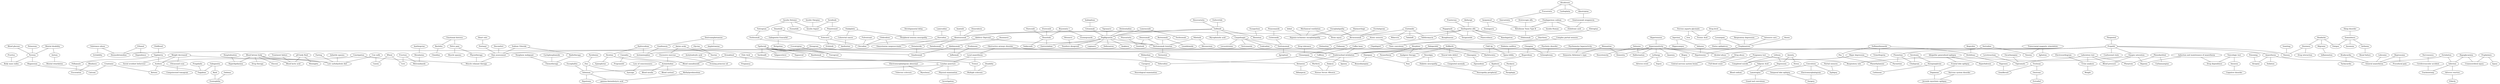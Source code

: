 strict graph layer1 {
	graph [name=layer1];
	node [label="\N"];
	52	[label=Lidocaine,
		level=2,
		src_id=272,
		weight=0.000548875323183776];
	124	[label="General anaesthesia",
		level=1,
		src_id=177267,
		weight=0.0009671511124220577];
	52 -- 124	[level=2,
		weight=134.2];
	1105	[label=Hydrocodone,
		src_id=942,
		weight=0.00029899155468833305];
	223	[label=Nicotine,
		src_id=175,
		weight=0.0003771815512427376];
	1105 -- 223	[level=2,
		weight=111.31];
	65	[label=Acetaminophen,
		level=1,
		src_id=307,
		weight=0.0008974722409844956];
	1105 -- 65	[level=2,
		weight=328.51];
	784	[label="Substance abuse",
		src_id=186527,
		weight=0.0003046060198513425];
	1100	[label=Dexmedetomidine,
		src_id=620,
		weight=0.0003286950542563441];
	784 -- 1100	[level=2,
		weight=100.9];
	154	[label=Irritability,
		level=2,
		src_id=179437,
		weight=0.0005728321185384721];
	784 -- 154	[level=2,
		weight=231.54];
	28	[label=Childhood,
		level=2,
		src_id=173551,
		weight=0.000638041363839049];
	208	[label=Vigabatrin,
		level=2,
		src_id=1064,
		weight=0.0005239705141923199];
	28 -- 208	[level=2,
		weight=80.29];
	482	[label=Sulfamethoxazole,
		src_id=1001,
		weight=0.0004279547550201465];
	1933	[label=Pea,
		src_id=8621,
		weight=0.00013229347194546273];
	482 -- 1933	[level=2,
		weight=122.83];
	179	[label=Diclofenac,
		src_id=573,
		weight=0.00038260557635793566];
	482 -- 179	[level=2,
		weight=195.87];
	275	[label=Trimethoprim,
		level=2,
		src_id=429,
		weight=0.0004705584803366389];
	482 -- 275	[level=2,
		weight=750.25];
	291	[label="Toxicologic test",
		src_id=187231,
		weight=0.0004185311511344459];
	137	[label=Amnesia,
		level=2,
		src_id=170136,
		weight=0.0005425618601027466];
	291 -- 137	[level=2,
		weight=112.0];
	650	[label="Drug dependence",
		src_id=175358,
		weight=0.0003549367911580691];
	291 -- 650	[level=2,
		weight=182.64];
	685	[label=Ixabepilone,
		level=1,
		src_id=4567,
		weight=0.0007320676644013988];
	594	[label=Cetuximab,
		level=1,
		src_id=2,
		weight=0.0009217109554026744];
	685 -- 594	[level=1,
		weight=429.14];
	815	[label="Atonic seizures",
		src_id=171063,
		weight=0.0003334466931325102];
	190	[label=Clobazam,
		src_id=339,
		weight=0.0003773749055737812];
	815 -- 190	[level=2,
		weight=143.71];
	167	[label="Tonic convulsion",
		level=2,
		src_id=187142,
		weight=0.000467747021261856];
	815 -- 167	[level=2,
		weight=166.76];
	938	[label=Alicaforsen,
		src_id=5493,
		weight=0.0003877021185566606];
	960	[label=Almotriptan,
		src_id=904,
		weight=0.000420255853051186];
	938 -- 960	[level=2,
		weight=300.7];
	1007	[label=Carboplatin,
		level=2,
		src_id=944,
		weight=0.00044042809355153927];
	938 -- 1007	[level=2,
		weight=200.8];
	1071	[label=Pravastatin,
		src_id=166,
		weight=0.0003518216470347438];
	938 -- 1071	[level=2,
		weight=112.0];
	12	[label=Levetiracetam,
		level=2,
		src_id=1186,
		weight=0.000597060773939658];
	42	[label=Topiramate,
		level=2,
		src_id=264,
		weight=0.000565417588978987];
	12 -- 42	[level=2,
		weight=109.43];
	213	[label="Blood glucose",
		level=2,
		src_id=172153,
		weight=0.0004766401516295269];
	36	[label=Pyrexia,
		level=1,
		src_id=184658,
		weight=0.0012168597746504836];
	213 -- 36	[level=2,
		weight=167.5];
	16	[label=Phenobarbital,
		level=1,
		src_id=1158,
		weight=0.0007926003118923781];
	4	[label=Carbamazepine,
		level=1,
		src_id=551,
		weight=0.0011025903729030447];
	16 -- 4	[level=1,
		weight=122.22];
	6	[label=Phenytoin,
		level=1,
		src_id=243,
		weight=0.0009228154423951928];
	16 -- 6	[level=1,
		weight=158.11];
	983	[label="Gemtuzumab ozogamicin",
		src_id=55,
		weight=0.0004152097797759876];
	960 -- 983	[level=2,
		weight=364.27];
	2457	[label="Pregnancy test",
		src_id=184020,
		weight=0.0003314161063469755];
	985	[label="Full blood count",
		src_id=176934,
		weight=0.00035397171026120485];
	2457 -- 985	[level=2,
		weight=154.69];
	462	[label="Respiratory rate",
		level=2,
		src_id=185143,
		weight=0.00048193022887532694];
	2457 -- 462	[level=1,
		weight=154.69];
	242	[label="Completed suicide",
		level=2,
		src_id=174010,
		weight=0.0004416000046459869];
	2457 -- 242	[level=1,
		weight=143.71];
	80	[label=Lithium,
		level=2,
		src_id=1316,
		weight=0.0005186561225252553];
	18	[label=Depression,
		level=1,
		src_id=175023,
		weight=0.0007207416873454991];
	80 -- 18	[level=1,
		weight=117.32];
	80 -- 242	[level=1,
		weight=132.45];
	1477	[label="Obstructive airways disorder",
		src_id=181997,
		weight=0.00031354362424165924];
	309	[label="Local anaesthesia",
		level=2,
		src_id=180103,
		weight=0.000486713329612746];
	1477 -- 309	[level=1,
		weight=200.8];
	144	[label="Endotracheal intubation",
		level=1,
		src_id=175952,
		weight=0.0010128806153906697];
	1477 -- 144	[level=1,
		weight=167.5];
	55	[label=Potassium,
		level=2,
		src_id=1306,
		weight=0.00044044397818738016];
	55 -- 36	[level=2,
		weight=134.2];
	662	[label=Delusion,
		src_id=174957,
		weight=0.0002514732087505899];
	108	[label=Neurotoxicity,
		level=2,
		src_id=181782,
		weight=0.00048394804250433994];
	662 -- 108	[level=2,
		weight=100.9];
	194	[label=Hallucination,
		src_id=177734,
		weight=0.00043250157107098896];
	662 -- 194	[level=2,
		weight=108.52];
	46	[label=Hypertension,
		level=2,
		src_id=178519,
		weight=0.0006130329413189458];
	107	[label=Hypersensitivity,
		level=1,
		src_id=178510,
		weight=0.0009967204508806158];
	46 -- 107	[level=2,
		weight=167.5];
	182	[label=Thiopental,
		level=2,
		src_id=586,
		weight=0.00043492038333400754];
	160	[label=Propofol,
		level=1,
		src_id=804,
		weight=0.0008170600758948898];
	182 -- 160	[level=2,
		weight=102.48];
	914	[label=Dasatinib,
		level=2,
		src_id=1238,
		weight=0.0004454393275516194];
	1053	[label="Gabapentin Enacarbil",
		src_id=7831,
		weight=0.0004233902614641701];
	914 -- 1053	[level=2,
		weight=334.0];
	671	[label=Entecavir,
		level=1,
		src_id=431,
		weight=0.0009264551635301999];
	914 -- 671	[level=2,
		weight=545.91];
	1563	[label="Cleft lip",
		src_id=173778,
		weight=0.0002944628229632215];
	1498	[label="Spina bifida",
		src_id=186194,
		weight=0.00028060164833181104];
	1563 -- 1498	[level=2,
		weight=169.15];
	152	[label=Barbiturates,
		level=2,
		src_id=171262,
		weight=0.0004715154954309534];
	1563 -- 152	[level=2,
		weight=158.74];
	2386	[label=Phenethylamine,
		src_id=4077,
		weight=0.00012358378062606878];
	1933 -- 2386	[level=2,
		weight=174.74];
	173	[label=Epinephrine,
		level=2,
		src_id=654,
		weight=0.0004734993528314376];
	223 -- 173	[level=2,
		weight=99.61];
	187	[label=Acetylcholine,
		src_id=2951,
		weight=0.0004215761520479252];
	223 -- 187	[level=2,
		weight=187.14];
	533	[label=Enfuvirtide,
		level=1,
		src_id=102,
		weight=0.000991389289108246];
	343	[label=Gefitinib,
		level=1,
		src_id=308,
		weight=0.0011314963743790413];
	533 -- 343	[level=1,
		weight=526.79];
	77	[label="Heart rate",
		level=1,
		src_id=177799,
		weight=0.0007572151782260456];
	121	[label=Fentanyl,
		level=2,
		src_id=799,
		weight=0.0006651732970651403];
	77 -- 121	[level=1,
		weight=106.16];
	33	[label=Headache,
		level=1,
		src_id=177790,
		weight=0.00077696988333892];
	92	[label=Dizziness,
		level=1,
		src_id=175317,
		weight=0.0008378243477145591];
	33 -- 92	[level=1,
		weight=207.69];
	114	[label=Fatigue,
		level=2,
		src_id=176597,
		weight=0.0006791365627773052];
	33 -- 114	[level=2,
		weight=122.09];
	111	[label=Migraine,
		level=2,
		src_id=180996,
		weight=0.0004977216535274074];
	33 -- 111	[level=1,
		weight=120.22];
	793	[label="Blood ketone body",
		level=1,
		src_id=172233,
		weight=0.0008226966849958868];
	57	[label=Glucose,
		level=1,
		src_id=8280,
		weight=0.0007623263842260009];
	793 -- 57	[level=1,
		weight=105.47];
	843	[label=Hyperlipidaemia,
		src_id=178479,
		weight=0.0002831866658127375];
	793 -- 843	[level=2,
		weight=91.82];
	265	[label="Blood lactic acid",
		level=2,
		src_id=172243,
		weight=0.000553327360435848];
	793 -- 265	[level=2,
		weight=118.53];
	3686	[label="Low carbohydrate diet",
		src_id=180136,
		weight=0.0002592517941036785];
	793 -- 3686	[level=1,
		weight=282.77];
	94	[label="Drug therapy",
		level=2,
		src_id=175405,
		weight=0.0006109787377737952];
	793 -- 94	[level=2,
		weight=116.27];
	707	[label="Treatment failure",
		level=2,
		src_id=187369,
		weight=0.0005406501452833895];
	707 -- 265	[level=2,
		weight=125.88];
	2200	[label=Stillbirth,
		src_id=186413,
		weight=0.00030533711080161493];
	97	[label="Analgesic therapy",
		level=1,
		src_id=170274,
		weight=0.0008028809601891186];
	2200 -- 97	[level=2,
		weight=146.69];
	1001	[label="Neural tube defect",
		src_id=181701,
		weight=0.00036183066490278766];
	2200 -- 1001	[level=2,
		weight=265.44];
	2200 -- 152	[level=2,
		weight=265.44];
	548	[label="Drug abuse",
		level=2,
		src_id=175347,
		weight=0.00046292407105903217];
	548 -- 985	[level=2,
		weight=154.69];
	665	[label="Central nervous system lesion",
		src_id=173311,
		weight=0.00020536683086394902];
	548 -- 665	[level=2,
		weight=100.9];
	690	[label=Dextroamphetamine,
		src_id=1510,
		weight=0.00032980397010868423];
	2046	[label=Guaifenesin,
		src_id=860,
		weight=0.00019027313299039268];
	690 -- 2046	[level=2,
		weight=147.85];
	288	[label=Amphetamine,
		level=2,
		src_id=173,
		weight=0.0004581386490473747];
	690 -- 288	[level=2,
		weight=813.44];
	961	[label="Zoledronic acid",
		level=2,
		src_id=388,
		weight=0.0004642584839397254];
	983 -- 961	[level=2,
		weight=364.27];
	491	[label=Azathioprine,
		level=2,
		src_id=979,
		weight=0.0004447371998732096];
	4244	[label=Mesalazine,
		src_id=235,
		weight=0.00014213910706929058];
	491 -- 4244	[level=2,
		weight=116.27];
	1480	[label=Triclosan,
		src_id=7593,
		weight=0.00023963090976026716];
	1907	[label=Oestrone,
		src_id=182187,
		weight=0.0002046776295663519];
	1480 -- 1907	[level=2,
		weight=120.35];
	853	[label=Gemfibrozil,
		src_id=1225,
		weight=0.0002795465596955766];
	1480 -- 853	[level=2,
		weight=126.8];
	424	[label=Discomfort,
		level=2,
		src_id=175264,
		weight=0.0005578922595296999];
	1506	[label="Pain assessment",
		src_id=182631,
		weight=0.0003850115046503282];
	424 -- 1506	[level=2,
		weight=215.07];
	560	[label=Pegfilgrastim,
		level=1,
		src_id=19,
		weight=0.0010096155476091318];
	594 -- 560	[level=1,
		weight=471.12];
	990	[label=Tipranavir,
		level=2,
		src_id=918,
		weight=0.0005270673719664609];
	990 -- 560	[level=2,
		weight=438.06];
	666	[label="Insulin Detemir",
		level=1,
		src_id=1281,
		weight=0.0007328184297236786];
	591	[label=Tiotropium,
		level=1,
		src_id=1352,
		weight=0.0008634697952427359];
	666 -- 591	[level=1,
		weight=429.14];
	740	[label=Exenatide,
		level=2,
		src_id=1259,
		weight=0.0006624641365526804];
	666 -- 740	[level=2,
		weight=385.23];
	871	[label="Insulin Aspart",
		src_id=1280,
		weight=0.0003730864543005049];
	666 -- 871	[level=1,
		weight=500.5];
	896	[label="Transcranial magnetic stimulation",
		src_id=187294,
		weight=0.00024897506411926477];
	397	[label=Tension,
		src_id=186772,
		weight=0.00031651681267921025];
	896 -- 397	[level=1,
		weight=100.9];
	29	[label=Agitation,
		level=1,
		src_id=169902,
		weight=0.0007453077401135728];
	896 -- 29	[level=1,
		weight=267.4];
	120	[label="Cognitive disorder",
		level=2,
		src_id=173888,
		weight=0.000569301324979036];
	137 -- 120	[level=2,
		weight=112.0];
	391	[label=Ezetimibe,
		level=1,
		src_id=959,
		weight=0.0010894612491933154];
	350	[label=Tadalafil,
		level=1,
		src_id=806,
		weight=0.0009418586561948928];
	391 -- 350	[level=1,
		weight=462.08];
	523	[label=Ribavirin,
		level=2,
		src_id=797,
		weight=0.0005647220216993701];
	391 -- 523	[level=2,
		weight=219.53];
	608	[label=Telithromycin,
		level=1,
		src_id=962,
		weight=0.0008932092135476258];
	391 -- 608	[level=1,
		weight=500.5];
	377	[label=Bevacizumab,
		level=1,
		src_id=105,
		weight=0.0008618132379693541];
	391 -- 377	[level=1,
		weight=367.3];
	53	[label="Sodium Chloride",
		level=1,
		src_id=8096,
		weight=0.0008494465568845872];
	421	[label=Radiotherapy,
		src_id=184752,
		weight=0.00032902367665876495];
	53 -- 421	[level=1,
		weight=154.69];
	53 -- 1506	[level=1,
		weight=200.8];
	551	[label=Memantine,
		src_id=1028,
		weight=0.0002742208504280648];
	140	[label=Dementia,
		level=2,
		src_id=174971,
		weight=0.0006017855023373561];
	551 -- 140	[level=2,
		weight=106.16];
	336	[label="Dementia Alzheimer's type",
		src_id=174972,
		weight=0.00032331202297665077];
	551 -- 336	[level=2,
		weight=158.74];
	61	[label=Clonazepam,
		level=2,
		src_id=1052,
		weight=0.000556385863447892];
	190 -- 61	[level=2,
		weight=200.8];
	2507	[label=Doxapram,
		src_id=548,
		weight=0.00014533314480856657];
	2507 -- 144	[level=1,
		weight=200.8];
	2507 -- 65	[level=1,
		weight=134.2];
	209	[label="Laboratory test",
		level=2,
		src_id=179654,
		weight=0.0005217621393613566];
	909	[label="Urine analysis",
		src_id=187884,
		weight=0.0003743630344061708];
	209 -- 909	[level=1,
		weight=334.0];
	44	[label="Blood pressure",
		level=1,
		src_id=172305,
		weight=0.0009486490153014943];
	209 -- 44	[level=1,
		weight=125.88];
	209 -- 6	[level=1,
		weight=121.57];
	209 -- 42	[level=2,
		weight=116.83];
	427	[label=Constipation,
		level=2,
		src_id=174340,
		weight=0.0005014284555463587];
	305	[label=Acidosis,
		level=2,
		src_id=169637,
		weight=0.0004996145206638148];
	427 -- 305	[level=1,
		weight=200.8];
	409	[label="Muscle relaxant therapy",
		level=2,
		src_id=181266,
		weight=0.00044122522325660104];
	427 -- 409	[level=1,
		weight=182.64];
	558	[label=Tipifarnib,
		level=1,
		src_id=4671,
		weight=0.0009152018166876008];
	1962	[label=Basiliximab,
		src_id=72,
		weight=0.00017306190474425666];
	558 -- 1962	[level=1,
		weight=167.5];
	524	[label=Vardenafil,
		level=1,
		src_id=848,
		weight=0.0008372496739552117];
	558 -- 524	[level=1,
		weight=400.6];
	802	[label=Valganciclovir,
		level=2,
		src_id=1542,
		weight=0.0005044725572408322];
	558 -- 802	[level=2,
		weight=357.79];
	536	[label=Tegaserod,
		level=1,
		src_id=1063,
		weight=0.0009188385774880433];
	558 -- 536	[level=1,
		weight=353.59];
	927	[label=Travoprost,
		src_id=278,
		weight=0.0003591580525941164];
	558 -- 927	[level=2,
		weight=308.38];
	400	[label=Omalizumab,
		level=1,
		src_id=42,
		weight=0.0010370674450034133];
	558 -- 400	[level=1,
		weight=445.0];
	146	[label=Hypoglycaemia,
		level=2,
		src_id=178590,
		weight=0.00047725257561421726];
	38	[label=Infection,
		level=1,
		src_id=178954,
		weight=0.0011114771911690483];
	146 -- 38	[level=1,
		weight=118.53];
	252	[label="Craniocerebral injury",
		level=2,
		src_id=174523,
		weight=0.0004549600206607043];
	146 -- 252	[level=1,
		weight=118.53];
	5	[label=Nervousness,
		level=1,
		src_id=181699,
		weight=0.001063418332594722];
	54	[label="Cerebrovascular accident",
		level=1,
		src_id=173414,
		weight=0.0008996750643322995];
	5 -- 54	[level=1,
		weight=100.9];
	35	[label=Infant,
		level=2,
		src_id=178934,
		weight=0.0006783803557672175];
	474	[label="Hypoxic-ischaemic encephalopathy",
		src_id=178679,
		weight=0.0003528820967427824];
	35 -- 474	[level=2,
		weight=134.2];
	775	[label=Pitavastatin,
		level=1,
		src_id=7821,
		weight=0.0007221392979997045];
	769	[label=Sunitinib,
		level=2,
		src_id=1251,
		weight=0.0006687923407330301];
	775 -- 769	[level=1,
		weight=375.63];
	26	[label="Induction and maintenance of anaesthesia",
		level=1,
		src_id=178930,
		weight=0.0007992499684150461];
	26 -- 650	[level=2,
		weight=120.88];
	86	[label=Hypoxia,
		level=1,
		src_id=178678,
		weight=0.0007406286929741318];
	26 -- 86	[level=1,
		weight=116.27];
	75	[label=Serotonin,
		level=2,
		src_id=7810,
		weight=0.000568325721110334];
	155	[label=Norepinephrine,
		src_id=358,
		weight=0.00034593418850777845];
	75 -- 155	[level=2,
		weight=126.99];
	272	[label=Citalopram,
		src_id=206,
		weight=0.0003965462598691555];
	75 -- 272	[level=2,
		weight=200.8];
	699	[label=Rotigotine,
		level=2,
		src_id=4938,
		weight=0.000597928344451468];
	1053 -- 699	[level=2,
		weight=334.0];
	507	[label=Rosuvastatin,
		level=1,
		src_id=1082,
		weight=0.0007777704093352201];
	507 -- 343	[level=1,
		weight=408.0];
	220	[label="Folic Acid",
		src_id=150,
		weight=0.00035701437243077454];
	34	[label=Pregnancy,
		level=1,
		src_id=184014,
		weight=0.0007315656085678425];
	220 -- 34	[level=1,
		weight=152.04];
	279	[label="Lumbar puncture",
		level=1,
		src_id=180161,
		weight=0.0007393338383226371];
	220 -- 279	[level=1,
		weight=91.82];
	197	[label="Amino acids",
		level=2,
		src_id=8309,
		weight=0.00047212821584172307];
	786	[label=Taurine,
		src_id=1860,
		weight=0.00020605746964187416];
	197 -- 786	[level=2,
		weight=107.72];
	4796	[label="Excessive exercise",
		src_id=176247,
		weight=0.00017008852659578086];
	197 -- 4796	[level=2,
		weight=275.24];
	285	[label="Ferrous asparto glycinate",
		src_id=9108,
		weight=0.0004171083997695275];
	1301	[label="Formic Acid",
		src_id=1847,
		weight=0.0002575631460449522];
	285 -- 1301	[level=2,
		weight=141.39];
	256	[label=Iron,
		level=2,
		src_id=1525,
		weight=0.00045339258004617456];
	285 -- 256	[level=2,
		weight=813.32];
	7	[label="Valproic Acid",
		level=1,
		src_id=304,
		weight=0.0007739591523247016];
	8	[label="Blood sodium",
		level=1,
		src_id=172362,
		weight=0.0008013732933421005];
	7 -- 8	[level=1,
		weight=155.81];
	13	[label=Lamotrigine,
		level=1,
		src_id=542,
		weight=0.0007095421251739463];
	7 -- 13	[level=1,
		weight=172.8];
	1229	[label=Pegaptanib,
		src_id=4617,
		weight=0.00026913066621054357];
	686	[label=Rosiglitazone,
		level=2,
		src_id=401,
		weight=0.0004559092910745268];
	1229 -- 686	[level=2,
		weight=143.71];
	859	[label=Teriparatide,
		level=2,
		src_id=5535,
		weight=0.00049316584108434];
	1229 -- 859	[level=2,
		weight=273.45];
	11	[label=Injection,
		level=1,
		src_id=179084,
		weight=0.00084967634771643];
	32	[label=Infusion,
		level=1,
		src_id=179021,
		weight=0.00076665201775738];
	11 -- 32	[level=1,
		weight=96.14];
	49	[label=Hippocampus,
		level=2,
		src_id=240385,
		weight=0.0005050696436241525];
	11 -- 49	[level=2,
		weight=91.4];
	742	[label=Sorafenib,
		level=2,
		src_id=387,
		weight=0.0006501129226921785];
	578	[label=Pemetrexed,
		level=1,
		src_id=629,
		weight=0.000963450236129244];
	742 -- 578	[level=1,
		weight=500.5];
	742 -- 871	[level=1,
		weight=500.5];
	207	[label=Cannabis,
		src_id=240914,
		weight=0.00042739963934539186];
	724	[label="Blood cannabinoids",
		src_id=172004,
		weight=0.00019684214723228018];
	207 -- 724	[level=2,
		weight=154.69];
	110	[label=Propranolol,
		level=2,
		src_id=558,
		weight=0.0004582509152557441];
	207 -- 110	[level=2,
		weight=77.85];
	225	[label=Anaemia,
		level=2,
		src_id=170190,
		weight=0.0005127355462544999];
	107 -- 225	[level=2,
		weight=100.9];
	204	[label=Lethargy,
		level=2,
		src_id=179887,
		weight=0.0005244063670657153];
	107 -- 204	[level=2,
		weight=143.71];
	107 -- 194	[level=2,
		weight=167.5];
	107 -- 144	[level=1,
		weight=177.29];
	107 -- 140	[level=2,
		weight=143.71];
	635	[label="Alcohol abuse",
		src_id=169954,
		weight=0.00029037030871630114];
	107 -- 635	[level=1,
		weight=182.64];
	104	[label=Hypotension,
		level=1,
		src_id=178653,
		weight=0.0009218299186665735];
	107 -- 104	[level=1,
		weight=223.0];
	689	[label=Caspofungin,
		level=1,
		src_id=507,
		weight=0.0008793276447376148];
	343 -- 689	[level=1,
		weight=526.79];
	343 -- 560	[level=1,
		weight=600.4];
	606	[label="Mycophenolic acid",
		level=2,
		src_id=1010,
		weight=0.0005090547884202342];
	343 -- 606	[level=2,
		weight=188.31];
	373	[label=Bosentan,
		level=1,
		src_id=546,
		weight=0.0009643685767219644];
	343 -- 373	[level=1,
		weight=480.52];
	322	[label=Alemtuzumab,
		level=1,
		src_id=82,
		weight=0.0011133451830804997];
	343 -- 322	[level=1,
		weight=520.48];
	356	[label=Felbamate,
		src_id=935,
		weight=0.0002835398860694553];
	208 -- 356	[level=2,
		weight=127.27];
	208 -- 305	[level=2,
		weight=273.45];
	160 -- 1100	[level=1,
		weight=286.43];
	60	[label="Confusional state",
		level=2,
		src_id=174071,
		weight=0.0006118387185249944];
	160 -- 60	[level=2,
		weight=143.71];
	39	[label=Anaesthesia,
		level=1,
		src_id=170206,
		weight=0.0010249555278411748];
	160 -- 39	[level=1,
		weight=250.75];
	417	[label="Oxygen saturation",
		level=2,
		src_id=182603,
		weight=0.0006988962305931469];
	160 -- 417	[level=1,
		weight=211.32];
	160 -- 635	[level=1,
		weight=167.5];
	68	[label=Nausea,
		level=1,
		src_id=181546,
		weight=0.0009960979336730263];
	160 -- 68	[level=1,
		weight=200.8];
	160 -- 1506	[level=1,
		weight=200.8];
	1046	[label=Tolterodine,
		level=2,
		src_id=1021,
		weight=0.0004405764178397217];
	1962 -- 1046	[level=1,
		weight=167.5];
	43	[label=Morphine,
		level=2,
		src_id=286,
		weight=0.0006072009929645246];
	43 -- 97	[level=1,
		weight=138.79];
	297	[label=Paraesthesia,
		level=2,
		src_id=182787,
		weight=0.00046813965381536563];
	43 -- 297	[level=2,
		weight=100.9];
	43 -- 144	[level=1,
		weight=231.54];
	244	[label="Mental disability",
		src_id=180779,
		weight=0.00032199796646360926];
	244 -- 36	[level=2,
		weight=167.5];
	249	[label=Autism,
		src_id=171128,
		weight=0.0003764173734919693];
	244 -- 249	[level=2,
		weight=97.3];
	118	[label=Electrocardiogram,
		level=2,
		src_id=175655,
		weight=0.0005604947905638286];
	118 -- 909	[level=2,
		weight=110.27];
	89	[label="Drug tolerance",
		level=2,
		src_id=175408,
		weight=0.0004826281228745327];
	89 -- 61	[level=2,
		weight=79.87];
	1	[label=Convulsion,
		level=1,
		src_id=174366,
		weight=0.00211179083454676];
	9	[label=Electroencephalogram,
		level=1,
		src_id=175720,
		weight=0.0007865135875333406];
	1 -- 9	[level=1,
		weight=186.53];
	1 -- 13	[level=1,
		weight=101.67];
	2	[label=Epilepsy,
		level=1,
		src_id=176107,
		weight=0.001528686244170398];
	1 -- 2	[level=1,
		weight=396.74];
	628	[label=Clofarabine,
		level=2,
		src_id=618,
		weight=0.0006401313800140873];
	868	[label=Clevudine,
		level=2,
		src_id=5745,
		weight=0.0004684863162820275];
	628 -- 868	[level=2,
		weight=500.5];
	824	[label="Omacetaxine mepesuccinate",
		level=2,
		src_id=4587,
		weight=0.00047214871354387414];
	628 -- 824	[level=2,
		weight=364.27];
	696	[label="Adefovir Dipivoxil",
		level=1,
		src_id=704,
		weight=0.000734801345815369];
	760	[label="Ibritumomab tiuxetan",
		level=2,
		src_id=75,
		weight=0.0006142940177688593];
	696 -- 760	[level=1,
		weight=545.91];
	696 -- 868	[level=1,
		weight=600.4];
	228	[label=Pyridoxine,
		level=2,
		src_id=156,
		weight=0.00047449958277443637];
	447	[label=Zinc,
		level=2,
		src_id=1526,
		weight=0.0005178390517036677];
	228 -- 447	[level=2,
		weight=300.7];
	203	[label=Bradycardia,
		level=2,
		src_id=172587,
		weight=0.0004630788168269922];
	156	[label=Tachycardia,
		level=2,
		src_id=186706,
		weight=0.0004894802209405155];
	203 -- 156	[level=2,
		weight=120.35];
	203 -- 124	[level=2,
		weight=134.2];
	365	[label="Sleep disorder",
		level=2,
		src_id=186000,
		weight=0.00046035589933449757];
	69	[label=Somnolence,
		level=2,
		src_id=186129,
		weight=0.0006961227649479011];
	365 -- 69	[level=2,
		weight=229.34];
	178	[label=Biopsy,
		level=2,
		src_id=171540,
		weight=0.0004391464647934351];
	178 -- 665	[level=2,
		weight=96.14];
	10	[label=Surgery,
		level=1,
		src_id=186589,
		weight=0.0008322721648341127];
	9 -- 10	[level=1,
		weight=129.61];
	621	[label=Dronabinol,
		src_id=459,
		weight=0.00023810329782808604];
	621 -- 724	[level=2,
		weight=159.48];
	83	[label=Tremor,
		level=2,
		src_id=187373,
		weight=0.0005232983026399033];
	621 -- 83	[level=2,
		weight=91.82];
	587	[label=Lumiracoxib,
		level=1,
		src_id=1266,
		weight=0.000760448692830453];
	587 -- 560	[level=1,
		weight=381.57];
	753	[label=Tocilizumab,
		level=2,
		src_id=5528,
		weight=0.0006154134167625618];
	587 -- 753	[level=2,
		weight=318.86];
	271	[label=Imatinib,
		level=1,
		src_id=606,
		weight=0.0008930823862417737];
	271 -- 322	[level=1,
		weight=460.0];
	880	[label=Extubation,
		src_id=176387,
		weight=0.0003755054909305661];
	880 -- 38	[level=1,
		weight=177.29];
	880 -- 124	[level=1,
		weight=231.54];
	20	[label="Drug interaction",
		level=2,
		src_id=175376,
		weight=0.0006686427259261594];
	92 -- 20	[level=2,
		weight=64.77];
	92 -- 68	[level=1,
		weight=132.97];
	19	[label=Weight,
		level=1,
		src_id=188818,
		weight=0.0007626919060479001];
	909 -- 19	[level=1,
		weight=122.09];
	139	[label=Paralysis,
		level=2,
		src_id=182799,
		weight=0.0004342490738542735];
	1865	[label=Paraplegia,
		src_id=182836,
		weight=0.00020479801273065403];
	139 -- 1865	[level=2,
		weight=79.05];
	255	[label=Creatinine,
		level=2,
		src_id=9515,
		weight=0.00048359857990210226];
	23	[label=Calcium,
		level=1,
		src_id=1327,
		weight=0.0008071596430475295];
	255 -- 23	[level=1,
		weight=158.74];
	953	[label=Ketosis,
		level=1,
		src_id=179595,
		weight=0.0007408159079028841];
	255 -- 953	[level=1,
		weight=143.71];
	67	[label="pH body fluid",
		level=2,
		src_id=183313,
		weight=0.0005769862345314458];
	67 -- 265	[level=2,
		weight=134.2];
	216	[label=Meningitis,
		level=2,
		src_id=180708,
		weight=0.00043706533375452];
	67 -- 216	[level=2,
		weight=100.9];
	88	[label=Hospitalisation,
		level=2,
		src_id=178311,
		weight=0.0006161465792808348];
	88 -- 843	[level=2,
		weight=84.25];
	641	[label=Parecoxib,
		level=2,
		src_id=7436,
		weight=0.0007061879347498239];
	597	[label=Nesiritide,
		level=1,
		src_id=4621,
		weight=0.0009444605474357639];
	641 -- 597	[level=2,
		weight=375.63];
	14	[label=Pain,
		level=1,
		src_id=182630,
		weight=0.0010222469427316261];
	97 -- 14	[level=1,
		weight=213.25];
	1086	[label=Denosumab,
		src_id=5719,
		weight=0.0003207043248779182];
	1086 -- 769	[level=1,
		weight=385.23];
	1086 -- 760	[level=1,
		weight=400.6];
	61 -- 1046	[level=1,
		weight=143.71];
	37	[label=Benzodiazepine,
		level=2,
		src_id=10185,
		weight=0.0007014856749394889];
	61 -- 37	[level=1,
		weight=162.13];
	109	[label="Acetylsalicylic acid",
		level=2,
		src_id=931,
		weight=0.0005543455074504117];
	3230	[label="Evening primrose oil",
		src_id=9213,
		weight=0.0002313898472974006];
	109 -- 3230	[level=2,
		weight=115.64];
	598	[label=Eletriptan,
		level=1,
		src_id=207,
		weight=0.0008020786577466954];
	629	[label=Efalizumab,
		level=1,
		src_id=90,
		weight=0.0008119471057986142];
	598 -- 629	[level=1,
		weight=400.6];
	364	[label=Atazanavir,
		level=1,
		src_id=1056,
		weight=0.0008467201524450459];
	385	[label=Adalimumab,
		level=1,
		src_id=50,
		weight=0.0008961570859649793];
	364 -- 385	[level=1,
		weight=375.63];
	76	[label="Temporal lobe epilepsy",
		level=2,
		src_id=186743,
		weight=0.0004574876926478183];
	76 -- 10	[level=2,
		weight=119.8];
	113	[label=Haloperidol,
		level=2,
		src_id=491,
		weight=0.0005184835935134671];
	113 -- 144	[level=2,
		weight=143.71];
	172	[label=Olanzapine,
		level=2,
		src_id=324,
		weight=0.0005166590520539355];
	113 -- 172	[level=2,
		weight=134.2];
	1287	[label=Tracheostomy,
		src_id=187282,
		weight=0.00025747938776624063];
	38 -- 1287	[level=1,
		weight=125.88];
	501	[label="Adverse reaction",
		src_id=169887,
		weight=0.00037778679598505024];
	38 -- 501	[level=2,
		weight=118.53];
	214	[label=Escitalopram,
		level=2,
		src_id=1159,
		weight=0.0005025879167736263];
	214 -- 377	[level=2,
		weight=131.82];
	578 -- 671	[level=1,
		weight=467.2];
	237	[label="Mechanical ventilation",
		level=2,
		src_id=180615,
		weight=0.000436290193978066];
	71	[label="Brain injury",
		level=2,
		src_id=172600,
		weight=0.0006137366899907612];
	237 -- 71	[level=1,
		weight=125.88];
	237 -- 474	[level=1,
		weight=100.9];
	1975	[label=Visilizumab,
		src_id=9717,
		weight=0.00012470786122461];
	591 -- 1975	[level=2,
		weight=182.64];
	309 -- 279	[level=1,
		weight=308.38];
	309 -- 83	[level=2,
		weight=167.5];
	230	[label=Sertraline,
		src_id=1088,
		weight=0.00038016014687186026];
	230 -- 397	[level=1,
		weight=100.9];
	98	[label=Fluoxetine,
		level=2,
		src_id=461,
		weight=0.000701778009662595];
	230 -- 98	[level=1,
		weight=134.2];
	903	[label=Desloratadine,
		level=2,
		src_id=953,
		weight=0.0006366096652766414];
	903 -- 560	[level=2,
		weight=389.5];
	878	[label=Frovatriptan,
		level=2,
		src_id=984,
		weight=0.000452363740231802];
	878 -- 927	[level=2,
		weight=273.45];
	1591	[label="Bryostatin 1",
		src_id=9422,
		weight=0.00017729026179397878];
	1591 -- 597	[level=2,
		weight=308.38];
	807	[label=Esomeprazole,
		level=2,
		src_id=722,
		weight=0.0004445235235674892];
	1591 -- 807	[level=2,
		weight=223.0];
	58	[label="Diabetes mellitus",
		level=2,
		src_id=175126,
		weight=0.0006289950846548927];
	58 -- 1498	[level=2,
		weight=84.25];
	131	[label="Nervous system disorder",
		level=2,
		src_id=181695,
		weight=0.00047649617083992193];
	694	[label="Juvenile myoclonic epilepsy",
		src_id=179537,
		weight=0.0002060705532193075];
	131 -- 694	[level=2,
		weight=72.36];
	530	[label="Idiopathic generalised epilepsy",
		src_id=178702,
		weight=0.0002869857757675437];
	658	[label="Frontal lobe epilepsy",
		src_id=176916,
		weight=0.0002077154086701541];
	530 -- 658	[level=2,
		weight=118.53];
	247	[label=Hyperhidrosis,
		level=2,
		src_id=178464,
		weight=0.00046786463881537545];
	530 -- 247	[level=2,
		weight=72.36];
	51	[label=Poisoning,
		level=2,
		src_id=183742,
		weight=0.00048091241626656];
	119	[label=Atropine,
		level=2,
		src_id=559,
		weight=0.00046939420940816164];
	51 -- 119	[level=2,
		weight=72.46];
	378	[label=Pruritus,
		level=2,
		src_id=184366,
		weight=0.00046242357720993523];
	430	[label="Body mass index",
		level=2,
		src_id=172442,
		weight=0.0005088935050652988];
	378 -- 430	[level=2,
		weight=100.9];
	789	[label=Alefacept,
		level=2,
		src_id=87,
		weight=0.0005564106897322968];
	428	[label="Darbepoetin alfa",
		level=1,
		src_id=12,
		weight=0.0010129274041265023];
	789 -- 428	[level=2,
		weight=389.5];
	521	[label="Drug level",
		level=2,
		src_id=175379,
		weight=0.0005295404873335428];
	521 -- 1301	[level=2,
		weight=147.38];
	72	[label="Intensive care",
		level=2,
		src_id=179204,
		weight=0.0006398613900850057];
	521 -- 72	[level=2,
		weight=125.88];
	69 -- 114	[level=2,
		weight=185.03];
	115	[label=Asthenia,
		level=2,
		src_id=171034,
		weight=0.0005396870964797331];
	69 -- 115	[level=2,
		weight=97.68];
	143	[label=Insomnia,
		level=2,
		src_id=179162,
		weight=0.0005135853216101772];
	69 -- 143	[level=2,
		weight=219.53];
	62	[label=Midazolam,
		level=2,
		src_id=669,
		weight=0.0005555412485452664];
	907	[label=Caregiver,
		src_id=173161,
		weight=0.00028477721456958703];
	62 -- 907	[level=2,
		weight=82.0];
	90	[label=Ketamine,
		level=2,
		src_id=1205,
		weight=0.000541669949715496];
	62 -- 90	[level=2,
		weight=96.14];
	1161	[label=Selenium,
		level=2,
		src_id=9080,
		weight=0.0004332142134586792];
	279 -- 1161	[level=2,
		weight=167.5];
	106	[label="Physical examination",
		level=1,
		src_id=183464,
		weight=0.0007161707666657242];
	279 -- 106	[level=1,
		weight=102.94];
	96	[label=Myoclonus,
		level=2,
		src_id=181386,
		weight=0.0004955733722825674];
	279 -- 96	[level=2,
		weight=143.71];
	519	[label=Bortezomib,
		level=1,
		src_id=179,
		weight=0.0008516174589830954];
	519 -- 760	[level=1,
		weight=471.12];
	741	[label=Lenalidomide,
		level=1,
		src_id=469,
		weight=0.0007277812643897818];
	519 -- 741	[level=1,
		weight=334.0];
	3	[label=Diazepam,
		level=1,
		src_id=815,
		weight=0.0012517380471426484];
	3 -- 14	[level=1,
		weight=152.36];
	3 -- 37	[level=1,
		weight=140.1];
	381	[label="Emotional distress",
		src_id=175782,
		weight=0.0003864995273535697];
	3394	[label="Pelvic pain",
		src_id=182999,
		weight=0.0002043173268365209];
	381 -- 3394	[level=2,
		weight=167.5];
	141	[label=Baclofen,
		level=2,
		src_id=172,
		weight=0.0004601660297580367];
	381 -- 141	[level=2,
		weight=143.71];
	95	[label=Dopamine,
		level=2,
		src_id=974,
		weight=0.0005043683784039008];
	155 -- 95	[level=2,
		weight=120.59];
	3061	[label=Cathinone,
		src_id=1494,
		weight=0.0001212008420984027];
	155 -- 3061	[level=2,
		weight=160.84];
	31	[label="Partial seizures",
		level=2,
		src_id=182927,
		weight=0.0005418992073802568];
	31 -- 2	[level=2,
		weight=78.5];
	63	[label="Congenital anomaly",
		level=2,
		src_id=174082,
		weight=0.000565436891937667];
	1001 -- 63	[level=2,
		weight=100.9];
	121 -- 1506	[level=1,
		weight=250.75];
	1799	[label=Infliximab,
		src_id=63,
		weight=0.0002671414446823441];
	385 -- 1799	[level=2,
		weight=134.2];
	385 -- 400	[level=1,
		weight=440.56];
	103	[label="Muscle spasms",
		level=2,
		src_id=181270,
		weight=0.0006222430912176509];
	3394 -- 103	[level=2,
		weight=134.2];
	609	[label=Physiotherapy,
		level=2,
		src_id=183472,
		weight=0.0004433233961667091];
	3394 -- 609	[level=2,
		weight=200.8];
	64	[label="Loss of consciousness",
		level=2,
		src_id=180127,
		weight=0.000526385005275503];
	193	[label=Syncope,
		src_id=186636,
		weight=0.0004303670744490696];
	64 -- 193	[level=2,
		weight=106.46];
	198	[label=Sepsis,
		level=2,
		src_id=185748,
		weight=0.0005066467914801449];
	204 -- 198	[level=2,
		weight=100.9];
	254	[label="Adverse event",
		level=2,
		src_id=169885,
		weight=0.0005310497905887271];
	204 -- 254	[level=2,
		weight=112.0];
	766	[label=Fulvestrant,
		level=2,
		src_id=933,
		weight=0.0005737250484047371];
	766 -- 868	[level=2,
		weight=357.79];
	1943	[label=Oxaliplatin,
		src_id=513,
		weight=0.00022624476731949428];
	3201	[label="Colorectal cancer",
		src_id=173947,
		weight=0.00013254272841302562];
	1943 -- 3201	[level=2,
		weight=281.97];
	1608	[label="Peripheral sensory neuropathy",
		src_id=183206,
		weight=0.0002284452176655513];
	1943 -- 1608	[level=2,
		weight=193.79];
	2484	[label=Amifostine,
		src_id=1127,
		weight=0.00018027681348023553];
	1975 -- 2484	[level=2,
		weight=100.9];
	132	[label=Ibuprofen,
		level=2,
		src_id=1035,
		weight=0.000500148875798585];
	132 -- 179	[level=2,
		weight=239.32];
	447 -- 193	[level=2,
		weight=100.9];
	447 -- 1161	[level=2,
		weight=220.96];
	767	[label="Drotrecogin alfa",
		level=1,
		src_id=54,
		weight=0.0007666220608670227];
	553	[label="Botulinum Toxin Type B",
		level=1,
		src_id=41,
		weight=0.0009014581881778];
	767 -- 553	[level=1,
		weight=500.5];
	531	[label=Voriconazole,
		level=2,
		src_id=569,
		weight=0.000469929618833771];
	689 -- 531	[level=2,
		weight=200.8];
	967	[label=Tositumomab,
		level=2,
		src_id=77,
		weight=0.0004583440221314259];
	689 -- 967	[level=2,
		weight=500.5];
	640	[label=Ivabradine,
		level=2,
		src_id=8028,
		weight=0.0006195518269108849];
	689 -- 640	[level=2,
		weight=286.43];
	894	[label=Levocetirizine,
		level=2,
		src_id=5533,
		weight=0.0004882845635096194];
	689 -- 894	[level=2,
		weight=334.0];
	565	[label=Lopinavir,
		level=2,
		src_id=1533,
		weight=0.0006687161944670262];
	560 -- 565	[level=2,
		weight=346.81];
	869	[label=Deferasirox,
		level=2,
		src_id=1541,
		weight=0.0005189054870922484];
	560 -- 869	[level=2,
		weight=375.63];
	560 -- 760	[level=1,
		weight=467.2];
	613	[label=Anakinra,
		level=2,
		src_id=26,
		weight=0.0006854322955168763];
	560 -- 613	[level=2,
		weight=334.0];
	571	[label="Tenofovir disoproxil",
		level=1,
		src_id=291,
		weight=0.0009357611255514337];
	560 -- 571	[level=1,
		weight=529.88];
	546	[label=Emtricitabine,
		level=1,
		src_id=865,
		weight=0.0009347967727906894];
	560 -- 546	[level=1,
		weight=474.21];
	620	[label="Fondaparinux sodium",
		level=1,
		src_id=556,
		weight=0.0008957037924887894];
	620 -- 961	[level=2,
		weight=385.23];
	620 -- 553	[level=1,
		weight=538.92];
	687	[label="Insulin Human",
		level=2,
		src_id=30,
		weight=0.0006439622356458987];
	620 -- 687	[level=2,
		weight=389.5];
	100	[label=Encephalitis,
		level=2,
		src_id=175799,
		weight=0.0005208085340842945];
	100 -- 1161	[level=2,
		weight=100.9];
	45	[label=Encephalopathy,
		level=1,
		src_id=175833,
		weight=0.0008112270086955067];
	45 -- 377	[level=1,
		weight=129.9];
	45 -- 474	[level=1,
		weight=167.5];
	835	[label="Insulin Glargine",
		level=2,
		src_id=46,
		weight=0.0005109191477211458];
	835 -- 871	[level=2,
		weight=500.5];
	27	[label=Ethanol,
		level=1,
		src_id=884,
		weight=0.0007508145836391815];
	27 -- 1100	[level=1,
		weight=118.53];
	135	[label=Dependence,
		level=2,
		src_id=175013,
		weight=0.0005020249183295439];
	27 -- 135	[level=2,
		weight=162.82];
	2386 -- 3061	[level=2,
		weight=215.07];
	559	[label=Bupivacaine,
		src_id=288,
		weight=0.00036609622184787254];
	559 -- 124	[level=2,
		weight=231.54];
	1168	[label="Procedural pain",
		level=2,
		src_id=184110,
		weight=0.00044731832075543316];
	559 -- 1168	[level=2,
		weight=231.54];
	478	[label=Erlotinib,
		level=1,
		src_id=517,
		weight=0.0007729876132191179];
	671 -- 478	[level=1,
		weight=381.57];
	671 -- 868	[level=1,
		weight=545.91];
	826	[label=Posaconazole,
		level=2,
		src_id=1246,
		weight=0.0006096021200916385];
	890	[label=Ciclesonide,
		src_id=1353,
		weight=0.00042860710973902045];
	826 -- 890	[level=2,
		weight=286.43];
	328	[label=Ritonavir,
		level=2,
		src_id=492,
		weight=0.00045943658932954054];
	328 -- 571	[level=2,
		weight=300.7];
	54 -- 1287	[level=1,
		weight=131.3];
	459	[label=Prasterone,
		level=2,
		src_id=1633,
		weight=0.0004559143523149565];
	459 -- 428	[level=2,
		weight=164.1];
	488	[label="Coffee bean",
		src_id=8595,
		weight=0.00030597307194006184];
	488 -- 144	[level=2,
		weight=100.9];
	82	[label=Caffeine,
		level=2,
		src_id=192,
		weight=0.00046824265608802165];
	488 -- 82	[level=2,
		weight=119.6];
	3240	[label=Kyphosis,
		src_id=179643,
		weight=0.0001960285984709271];
	3240 -- 1865	[level=2,
		weight=130.5];
	166	[label="Neuropathy peripheral",
		level=2,
		src_id=181766,
		weight=0.00058544528954978];
	3240 -- 166	[level=2,
		weight=216.17];
	189	[label="Infantile spasms",
		level=2,
		src_id=178941,
		weight=0.0005808346365385647];
	189 -- 3686	[level=2,
		weight=177.29];
	168	[label=Neuralgia,
		level=2,
		src_id=181702,
		weight=0.0004700564128865519];
	168 -- 14	[level=2,
		weight=197.45];
	981	[label="Diabetic neuropathy",
		src_id=175170,
		weight=0.0002758970111252666];
	168 -- 981	[level=2,
		weight=152.36];
	177	[label="Neurological examination",
		level=2,
		src_id=181742,
		weight=0.0005865773717230795];
	907 -- 177	[level=2,
		weight=91.82];
	25	[label=Anxiety,
		level=1,
		src_id=170661,
		weight=0.0007563978864552505];
	22	[label=Stress,
		level=1,
		src_id=186464,
		weight=0.000736965614707065];
	25 -- 22	[level=1,
		weight=64.96];
	25 -- 18	[level=1,
		weight=348.75];
	3201 -- 2484	[level=2,
		weight=250.75];
	159	[label="Developmental delay",
		level=2,
		src_id=175069,
		weight=0.0004699891525055154];
	159 -- 1608	[level=2,
		weight=91.82];
	276	[label=Doxorubicin,
		level=2,
		src_id=983,
		weight=0.00046241828472375513];
	276 -- 322	[level=2,
		weight=135.19];
	180	[label="Weight decreased",
		level=2,
		src_id=188823,
		weight=0.0004705693678848499];
	157	[label="Social avoidant behaviour",
		level=2,
		src_id=186088,
		weight=0.0004772889921274616];
	180 -- 157	[level=2,
		weight=84.25];
	437	[label="Ultrasound scan",
		src_id=187624,
		weight=0.0003764171615020075];
	180 -- 437	[level=2,
		weight=100.9];
	180 -- 305	[level=1,
		weight=200.8];
	180 -- 3686	[level=1,
		weight=182.64];
	206	[label=Cyclophosphamide,
		level=2,
		src_id=518,
		weight=0.0005266105869382889];
	162	[label=Chemotherapy,
		level=2,
		src_id=173517,
		weight=0.0005869239687718568];
	206 -- 162	[level=2,
		weight=154.69];
	234	[label=Dialysis,
		src_id=175180,
		weight=0.0003198794419322458];
	144 -- 234	[level=2,
		weight=84.25];
	261	[label=Apnoea,
		level=2,
		src_id=170739,
		weight=0.0005365943483680736];
	144 -- 261	[level=2,
		weight=188.31];
	144 -- 90	[level=2,
		weight=167.5];
	112	[label=Hypotonia,
		level=2,
		src_id=178665,
		weight=0.00068888084828541];
	1161 -- 112	[level=2,
		weight=200.8];
	102	[label="gamma-Aminobutyric acid",
		level=2,
		src_id=2399,
		weight=0.0006787002426090986];
	1161 -- 102	[level=2,
		weight=167.5];
	185	[label=Prednisone,
		level=2,
		src_id=622,
		weight=0.00045986743061192983];
	185 -- 1799	[level=2,
		weight=96.04];
	163	[label=Clonidine,
		level=2,
		src_id=562,
		weight=0.0004535635236667316];
	141 -- 163	[level=2,
		weight=100.9];
	41	[label=Vomiting,
		level=1,
		src_id=188709,
		weight=0.0009932254743648535];
	41 -- 68	[level=1,
		weight=132.62];
	59	[label=Ataxia,
		level=2,
		src_id=171054,
		weight=0.0005006673049431816];
	940	[label=Fosphenytoin,
		src_id=1284,
		weight=0.00025265105034352097];
	59 -- 940	[level=2,
		weight=100.9];
	1266	[label=Wheat,
		src_id=8648,
		weight=0.00032887355165106584];
	2288	[label=Casein,
		src_id=8589,
		weight=0.0002330866386474093];
	1266 -- 2288	[level=2,
		weight=147.41];
	989	[label=Corn,
		src_id=8641,
		weight=0.0003139971286911414];
	1266 -- 989	[level=2,
		weight=135.7];
	2735	[label=Excoriation,
		src_id=176257,
		weight=0.00019101584280150976];
	356 -- 2735	[level=2,
		weight=126.86];
	39 -- 124	[level=1,
		weight=200.8];
	40	[label=Sedation,
		level=1,
		src_id=185679,
		weight=0.0008921182638408491];
	39 -- 40	[level=1,
		weight=234.81];
	39 -- 119	[level=2,
		weight=106.16];
	211	[label="Multiple sclerosis",
		src_id=181221,
		weight=0.00041130481459303894];
	83 -- 211	[level=2,
		weight=167.5];
	481	[label=Ziprasidone,
		src_id=237,
		weight=0.0002710301033855603];
	172 -- 481	[level=2,
		weight=144.33];
	47	[label=Haemorrhage,
		level=1,
		src_id=177684,
		weight=0.000767368097958346];
	47 -- 71	[level=1,
		weight=158.74];
	105	[label=Oedema,
		level=2,
		src_id=182059,
		weight=0.0004452829134839256];
	444	[label=Eosinophilia,
		src_id=176033,
		weight=0.0004073658071403837];
	105 -- 444	[level=2,
		weight=112.0];
	411	[label="Electroencephalogram abnormal",
		src_id=175721,
		weight=0.0002551050299987034];
	411 -- 96	[level=2,
		weight=100.9];
	316	[label="Tuberous sclerosis",
		level=2,
		src_id=187499,
		weight=0.0005329725802044662];
	411 -- 316	[level=2,
		weight=112.0];
	661	[label=Eszopiclone,
		level=2,
		src_id=391,
		weight=0.0004990376783914238];
	661 -- 373	[level=2,
		weight=226.58];
	98 -- 272	[level=2,
		weight=334.0];
	235	[label=Paroxetine,
		src_id=701,
		weight=0.0003952438308531649];
	98 -- 235	[level=1,
		weight=231.54];
	191	[label=Clozapine,
		src_id=353,
		weight=0.0003601645409056394];
	239	[label=Risperidone,
		src_id=720,
		weight=0.0003576553042142199];
	191 -- 239	[level=2,
		weight=146.83];
	149	[label=Schizophrenia,
		level=2,
		src_id=185574,
		weight=0.00043904374045073406];
	191 -- 149	[level=2,
		weight=154.69];
	17	[label=Prophylaxis,
		level=1,
		src_id=184239,
		weight=0.0007225134731617209];
	17 -- 252	[level=1,
		weight=124.16];
	21	[label=Injury,
		level=1,
		src_id=179153,
		weight=0.0008522379921686377];
	17 -- 21	[level=1,
		weight=110.89];
	417 -- 86	[level=1,
		weight=167.5];
	417 -- 462	[level=1,
		weight=198.16];
	417 -- 44	[level=1,
		weight=180.31];
	101	[label="Computerised tomogram",
		level=2,
		src_id=174039,
		weight=0.0004894702406120569];
	437 -- 101	[level=2,
		weight=100.9];
	18 -- 13	[level=1,
		weight=142.24];
	164	[label=Methylprednisolone,
		level=2,
		src_id=945,
		weight=0.00048447727169007027];
	164 -- 102	[level=2,
		weight=100.9];
	239 -- 481	[level=2,
		weight=134.69];
	24	[label="Grand mal convulsion",
		level=2,
		src_id=177516,
		weight=0.0005931139231688464];
	13 -- 24	[level=2,
		weight=75.61];
	78	[label=Blindness,
		level=2,
		src_id=171894,
		weight=0.0006265391683421856];
	78 -- 2735	[level=2,
		weight=98.86];
	428 -- 608	[level=1,
		weight=474.21];
	517	[label=Pimecrolimus,
		level=1,
		src_id=327,
		weight=0.0009915391499522041];
	428 -- 517	[level=1,
		weight=400.6];
	428 -- 322	[level=1,
		weight=480.52];
	601	[label=Ximelagatran,
		level=2,
		src_id=4620,
		weight=0.0006574546048704421];
	428 -- 601	[level=2,
		weight=391.91];
	428 -- 859	[level=2,
		weight=316.47];
	428 -- 629	[level=1,
		weight=474.21];
	48	[label=Gabapentin,
		level=1,
		src_id=982,
		weight=0.0008472249856898036];
	99	[label=Rash,
		level=1,
		src_id=184786,
		weight=0.0008182147395468692];
	48 -- 99	[level=1,
		weight=173.24];
	263	[label=Tiagabine,
		level=2,
		src_id=892,
		weight=0.0004941464690866316];
	48 -- 263	[level=1,
		weight=198.94];
	3207	[label="Cow milk",
		src_id=8613,
		weight=0.0002325610211859257];
	3207 -- 2288	[level=2,
		weight=334.0];
	3207 -- 3686	[level=2,
		weight=267.4];
	1027	[label=Nilotinib,
		src_id=4590,
		weight=0.000345329450044185];
	1027 -- 760	[level=2,
		weight=400.6];
	895	[label=Mecasermin,
		level=2,
		src_id=1260,
		weight=0.0004906963743959091];
	1027 -- 895	[level=2,
		weight=267.4];
	1593	[label=Imiquimod,
		src_id=710,
		weight=0.00019085908576135555];
	1593 -- 553	[level=2,
		weight=200.8];
	834	[label=Enoxaparin,
		level=2,
		src_id=1209,
		weight=0.0004432546353765544];
	1593 -- 834	[level=2,
		weight=154.69];
	304	[label="Major depression",
		level=2,
		src_id=180375,
		weight=0.00046653563113462017];
	304 -- 242	[level=1,
		weight=250.75];
	304 -- 235	[level=1,
		weight=191.29];
	489	[label=Clopidogrel,
		level=2,
		src_id=744,
		weight=0.0004825308726021377];
	608 -- 489	[level=2,
		weight=143.71];
	460	[label=Estradiol,
		level=2,
		src_id=769,
		weight=0.0004622404590027684];
	1907 -- 460	[level=2,
		weight=119.78];
	128	[label="Renal failure",
		level=2,
		src_id=185035,
		weight=0.000495658631085188];
	115 -- 128	[level=2,
		weight=100.9];
	126	[label=Magnesium,
		level=2,
		src_id=1330,
		weight=0.000495930706978174];
	36 -- 126	[level=1,
		weight=143.71];
	36 -- 430	[level=2,
		weight=125.88];
	658 -- 95	[level=2,
		weight=84.25];
	453	[label="Human Serum Albumin",
		src_id=61,
		weight=0.0002638587625933606];
	234 -- 453	[level=2,
		weight=123.57];
	56	[label="Neoplasm malignant",
		level=1,
		src_id=181636,
		weight=0.0008666842169519054];
	56 -- 162	[level=1,
		weight=182.64];
	87	[label=Lorazepam,
		level=2,
		src_id=177,
		weight=0.0005776240151135434];
	30	[label="Status epilepticus",
		level=2,
		src_id=186374,
		weight=0.0006897145014284525];
	87 -- 30	[level=2,
		weight=119.53];
	87 -- 940	[level=2,
		weight=120.88];
	95 -- 694	[level=2,
		weight=100.9];
	202	[label=Duloxetine,
		level=2,
		src_id=465,
		weight=0.000524178922072907];
	377 -- 202	[level=2,
		weight=140.65];
	305 -- 953	[level=1,
		weight=231.54];
	305 -- 263	[level=1,
		weight=182.64];
	74	[label="Mental retardation",
		level=2,
		src_id=180783,
		weight=0.0005532586846051613];
	249 -- 74	[level=2,
		weight=115.36];
	81	[label=Inflammation,
		level=1,
		src_id=178993,
		weight=0.0007692596857181851];
	111 -- 81	[level=1,
		weight=138.79];
	713	[label=Vorinostat,
		level=1,
		src_id=2413,
		weight=0.0007660023626719703];
	760 -- 713	[level=1,
		weight=385.23];
	93	[label="Psychotic disorder",
		level=2,
		src_id=184453,
		weight=0.0006120029949449252];
	93 -- 149	[level=2,
		weight=101.63];
	66	[label="Psychomotor hyperactivity",
		level=2,
		src_id=184442,
		weight=0.0005618617700901788];
	66 -- 336	[level=2,
		weight=100.9];
	99 -- 444	[level=2,
		weight=131.4];
	890 -- 967	[level=2,
		weight=400.6];
	171	[label=Warfarin,
		level=2,
		src_id=668,
		weight=0.0004839760982482839];
	171 -- 453	[level=2,
		weight=143.48];
	351	[label=Fasting,
		level=2,
		src_id=176590,
		weight=0.0004476108061070485];
	351 -- 3686	[level=2,
		weight=154.69];
	70	[label=Elderly,
		level=2,
		src_id=175648,
		weight=0.0005886508417810234];
	501 -- 70	[level=2,
		weight=96.14];
	245	[label=Glycine,
		level=2,
		src_id=137,
		weight=0.0004608638159609308];
	245 -- 786	[level=2,
		weight=107.88];
	497	[label=Dutasteride,
		level=1,
		src_id=1110,
		weight=0.0010300789134302269];
	322 -- 497	[level=1,
		weight=455.09];
	382	[label=Natalizumab,
		level=2,
		src_id=101,
		weight=0.0006462096844952086];
	322 -- 382	[level=2,
		weight=244.0];
	126 -- 23	[level=1,
		weight=175.73];
	314	[label=Naproxen,
		src_id=774,
		weight=0.0003783479536875265];
	179 -- 314	[level=2,
		weight=178.0];
	2046 -- 65	[level=2,
		weight=134.2];
	469	[label=Etoricoxib,
		level=2,
		src_id=1559,
		weight=0.000708208444700907];
	469 -- 597	[level=2,
		weight=320.68];
	497 -- 400	[level=1,
		weight=500.5];
	314 -- 853	[level=2,
		weight=178.11];
	50	[label=Oxcarbazepine,
		level=2,
		src_id=762,
		weight=0.0005541786190257164];
	50 -- 42	[level=2,
		weight=161.87];
	783	[label=Lamivudine,
		level=2,
		src_id=695,
		weight=0.0004499483386807947];
	1127	[label=Stavudine,
		src_id=636,
		weight=0.000273955878933938];
	783 -- 1127	[level=2,
		weight=167.5];
	15	[label=Investigation,
		level=2,
		src_id=179385,
		weight=0.0006633937481634607];
	106 -- 15	[level=2,
		weight=55.49];
	553 -- 629	[level=1,
		weight=400.6];
	609 -- 409	[level=2,
		weight=182.64];
	4796 -- 187	[level=2,
		weight=452.16];
	4796 -- 3230	[level=2,
		weight=379.0];
	85	[label="Blood insulin",
		level=2,
		src_id=172218,
		weight=0.0005008514785897877];
	187 -- 85	[level=2,
		weight=148.74];
	307	[label="Blood cortisol",
		level=2,
		src_id=172060,
		weight=0.0004470121008262316];
	187 -- 307	[level=2,
		weight=211.32];
	908	[label=Aprepitant,
		level=2,
		src_id=659,
		weight=0.0005621062053551414];
	967 -- 908	[level=2,
		weight=334.0];
	562	[label=Valdecoxib,
		level=1,
		src_id=567,
		weight=0.0007406173292239725];
	597 -- 562	[level=1,
		weight=364.27];
	597 -- 546	[level=1,
		weight=500.5];
	32 -- 104	[level=1,
		weight=120.88];
	303	[label=Rifampicin,
		level=2,
		src_id=1030,
		weight=0.0004366163787532482];
	90 -- 303	[level=2,
		weight=100.9];
	73	[label=Pregabalin,
		level=2,
		src_id=221,
		weight=0.00046852876458817767];
	73 -- 263	[level=2,
		weight=84.1];
	72 -- 940	[level=2,
		weight=137.23];
	421 -- 162	[level=1,
		weight=297.33];
	116	[label="Complex partial seizures",
		level=2,
		src_id=174011,
		weight=0.00048758865940039714];
	116 -- 167	[level=2,
		weight=112.0];
	371	[label="Respiratory depression",
		level=2,
		src_id=185127,
		weight=0.0004853357440215457];
	371 -- 940	[level=2,
		weight=134.2];
	508	[label=Metronidazole,
		src_id=902,
		weight=0.00042841408834438157];
	4244 -- 508	[level=2,
		weight=500.5];
	1680	[label=Fructose,
		src_id=3934,
		weight=0.00023420993569201398];
	1680 -- 989	[level=2,
		weight=180.07];
	1680 -- 508	[level=2,
		weight=138.79];
	133	[label=Diarrhoea,
		level=2,
		src_id=175200,
		weight=0.0005564214797519416];
	133 -- 167	[level=2,
		weight=100.9];
	282	[label=Simvastatin,
		level=2,
		src_id=628,
		weight=0.0004438345472652109];
	1071 -- 282	[level=2,
		weight=100.9];
	1127 -- 824	[level=2,
		weight=200.8];
	981 -- 166	[level=2,
		weight=125.88];
	117	[label=Disability,
		level=2,
		src_id=175257,
		weight=0.00046025987191582494];
	117 -- 211	[level=2,
		weight=106.16];
	1506 -- 409	[level=1,
		weight=182.64];
	940 -- 104	[level=2,
		weight=188.31];
}
